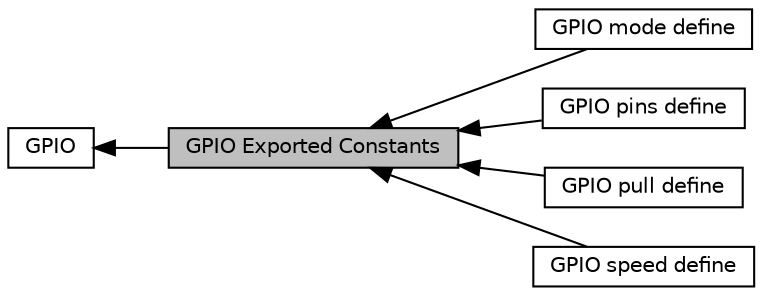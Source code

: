 digraph "GPIO Exported Constants"
{
  edge [fontname="Helvetica",fontsize="10",labelfontname="Helvetica",labelfontsize="10"];
  node [fontname="Helvetica",fontsize="10",shape=record];
  rankdir=LR;
  Node0 [label="GPIO Exported Constants",height=0.2,width=0.4,color="black", fillcolor="grey75", style="filled", fontcolor="black"];
  Node3 [label="GPIO mode define",height=0.2,width=0.4,color="black", fillcolor="white", style="filled",URL="$group___g_p_i_o__mode__define.html",tooltip="GPIO Configuration Mode Elements values convention: 0xX0yz00YZ. "];
  Node2 [label="GPIO pins define",height=0.2,width=0.4,color="black", fillcolor="white", style="filled",URL="$group___g_p_i_o__pins__define.html"];
  Node5 [label="GPIO pull define",height=0.2,width=0.4,color="black", fillcolor="white", style="filled",URL="$group___g_p_i_o__pull__define.html",tooltip="GPIO Pull-Up or Pull-Down Activation. "];
  Node4 [label="GPIO speed define",height=0.2,width=0.4,color="black", fillcolor="white", style="filled",URL="$group___g_p_i_o__speed__define.html",tooltip="GPIO Output Maximum frequency. "];
  Node1 [label="GPIO",height=0.2,width=0.4,color="black", fillcolor="white", style="filled",URL="$group___g_p_i_o.html",tooltip="GPIO HAL module driver. "];
  Node1->Node0 [shape=plaintext, dir="back", style="solid"];
  Node0->Node2 [shape=plaintext, dir="back", style="solid"];
  Node0->Node3 [shape=plaintext, dir="back", style="solid"];
  Node0->Node4 [shape=plaintext, dir="back", style="solid"];
  Node0->Node5 [shape=plaintext, dir="back", style="solid"];
}

